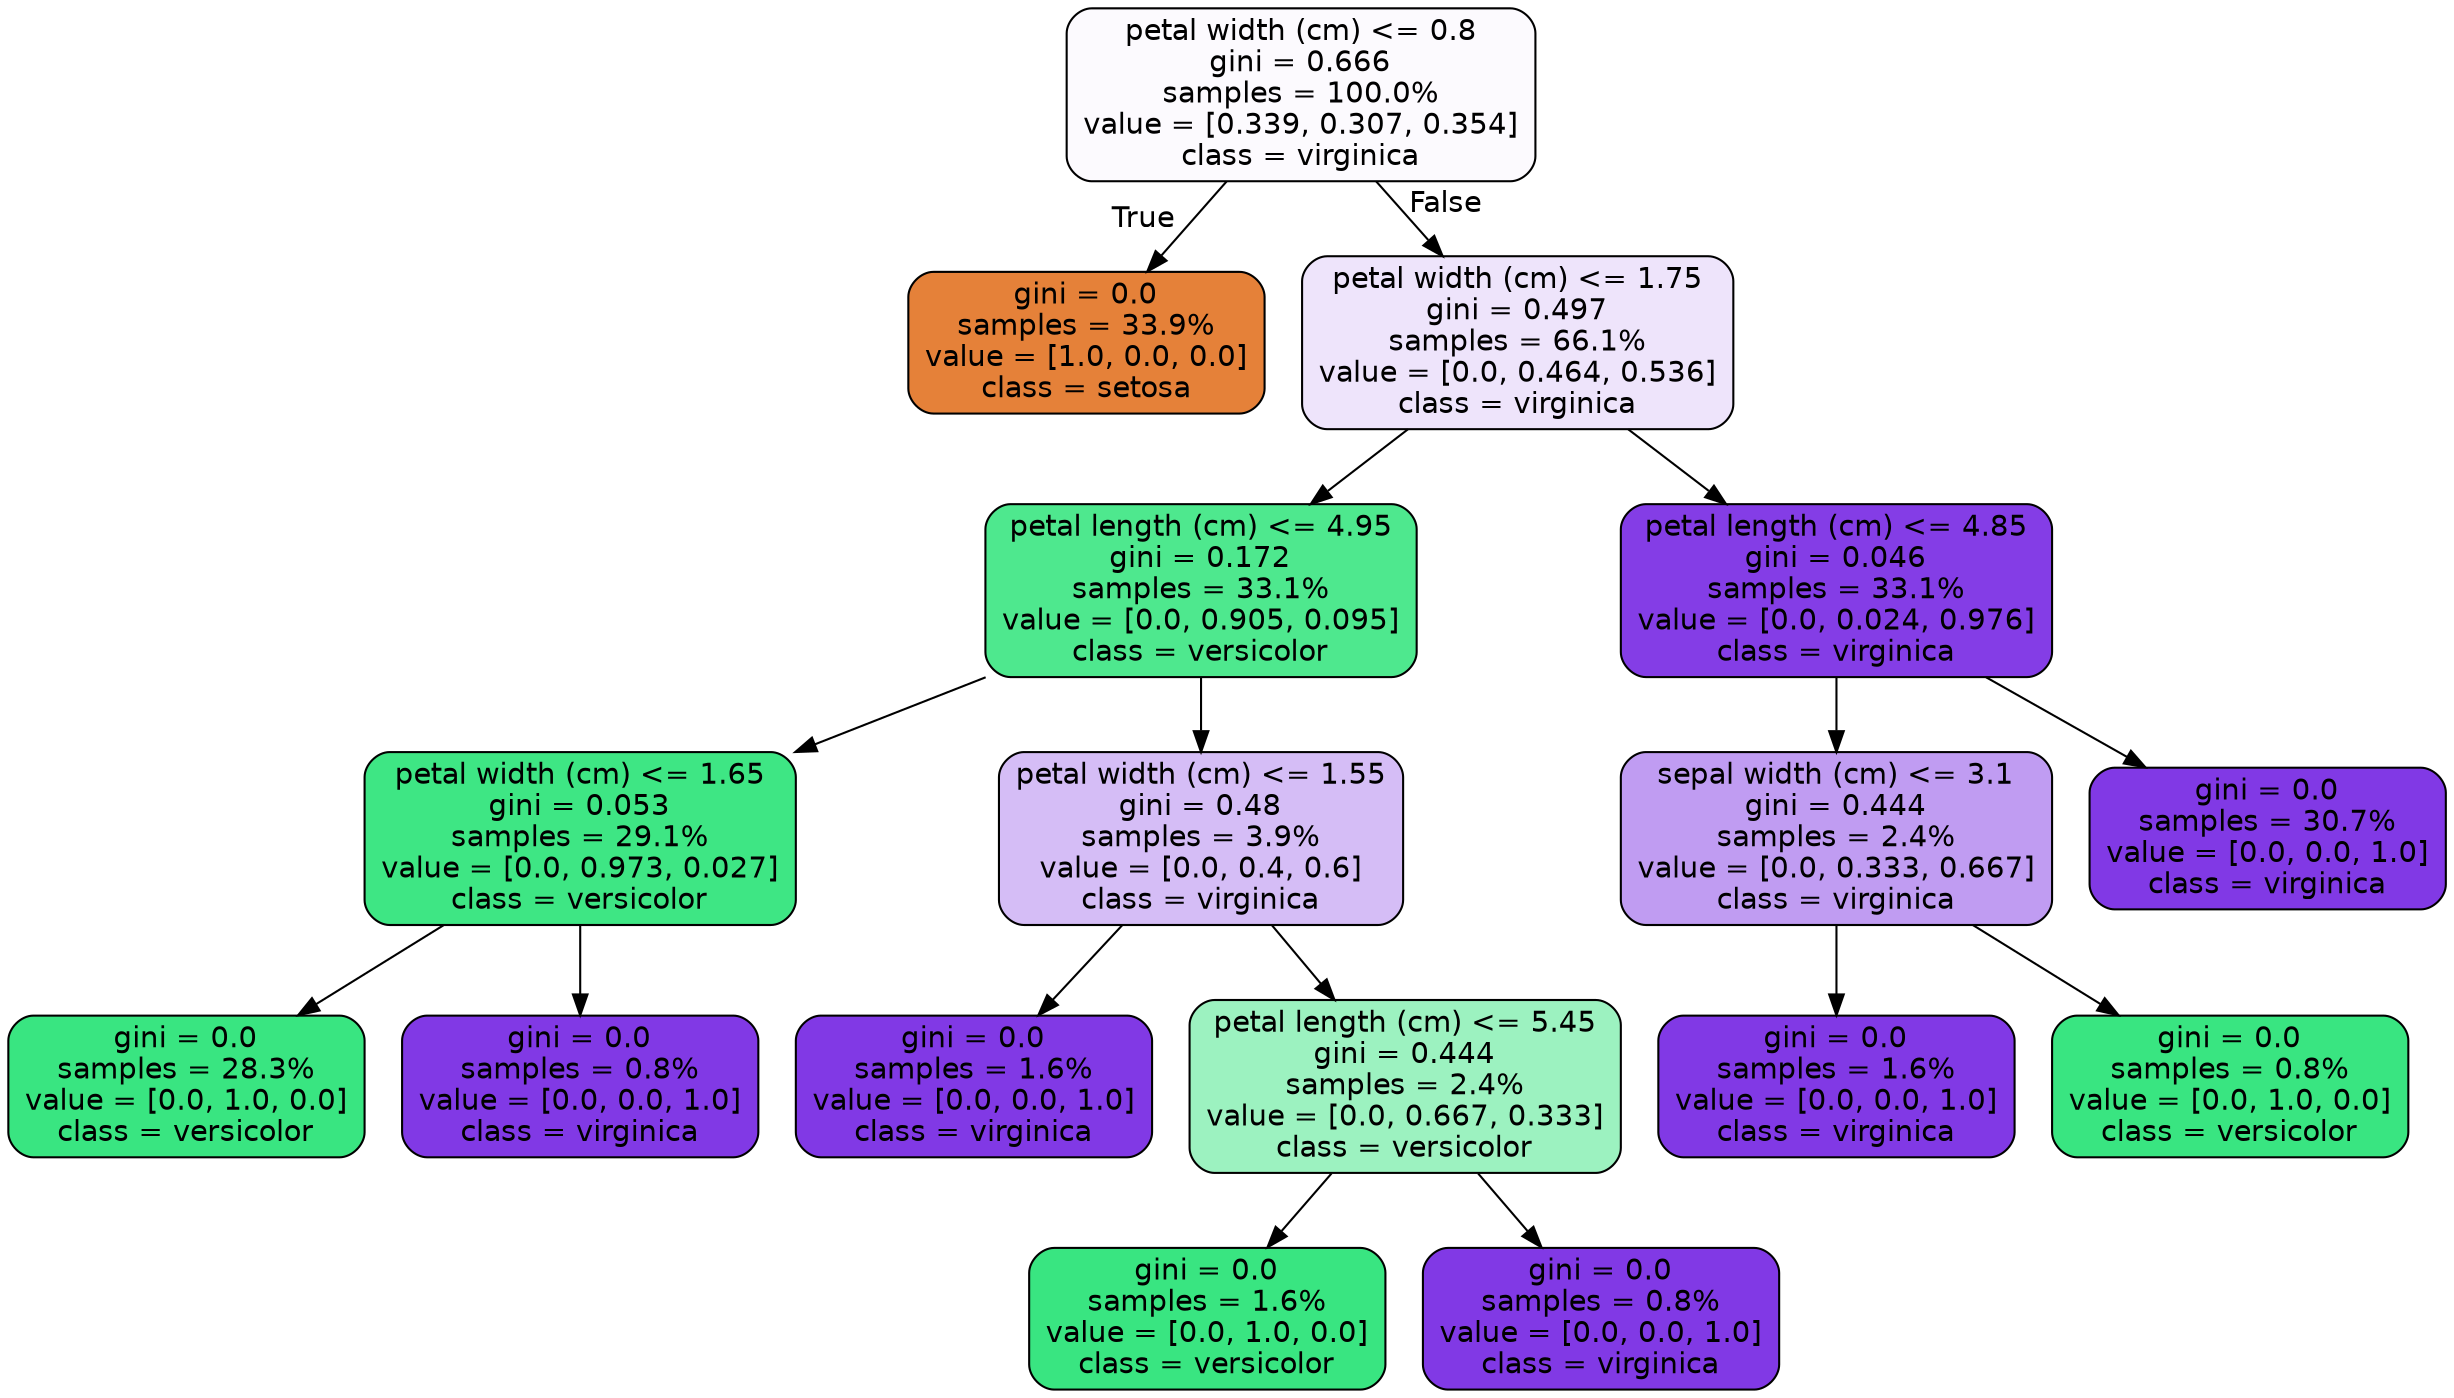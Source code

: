 digraph Tree {
node [shape=box, style="filled, rounded", color="black", fontname=helvetica] ;
edge [fontname=helvetica] ;
0 [label="petal width (cm) <= 0.8\ngini = 0.666\nsamples = 100.0%\nvalue = [0.339, 0.307, 0.354]\nclass = virginica", fillcolor="#8139e506"] ;
1 [label="gini = 0.0\nsamples = 33.9%\nvalue = [1.0, 0.0, 0.0]\nclass = setosa", fillcolor="#e58139ff"] ;
0 -> 1 [labeldistance=2.5, labelangle=45, headlabel="True"] ;
2 [label="petal width (cm) <= 1.75\ngini = 0.497\nsamples = 66.1%\nvalue = [0.0, 0.464, 0.536]\nclass = virginica", fillcolor="#8139e522"] ;
0 -> 2 [labeldistance=2.5, labelangle=-45, headlabel="False"] ;
3 [label="petal length (cm) <= 4.95\ngini = 0.172\nsamples = 33.1%\nvalue = [0.0, 0.905, 0.095]\nclass = versicolor", fillcolor="#39e581e4"] ;
2 -> 3 ;
4 [label="petal width (cm) <= 1.65\ngini = 0.053\nsamples = 29.1%\nvalue = [0.0, 0.973, 0.027]\nclass = versicolor", fillcolor="#39e581f8"] ;
3 -> 4 ;
5 [label="gini = 0.0\nsamples = 28.3%\nvalue = [0.0, 1.0, 0.0]\nclass = versicolor", fillcolor="#39e581ff"] ;
4 -> 5 ;
6 [label="gini = 0.0\nsamples = 0.8%\nvalue = [0.0, 0.0, 1.0]\nclass = virginica", fillcolor="#8139e5ff"] ;
4 -> 6 ;
7 [label="petal width (cm) <= 1.55\ngini = 0.48\nsamples = 3.9%\nvalue = [0.0, 0.4, 0.6]\nclass = virginica", fillcolor="#8139e555"] ;
3 -> 7 ;
8 [label="gini = 0.0\nsamples = 1.6%\nvalue = [0.0, 0.0, 1.0]\nclass = virginica", fillcolor="#8139e5ff"] ;
7 -> 8 ;
9 [label="petal length (cm) <= 5.45\ngini = 0.444\nsamples = 2.4%\nvalue = [0.0, 0.667, 0.333]\nclass = versicolor", fillcolor="#39e5817f"] ;
7 -> 9 ;
10 [label="gini = 0.0\nsamples = 1.6%\nvalue = [0.0, 1.0, 0.0]\nclass = versicolor", fillcolor="#39e581ff"] ;
9 -> 10 ;
11 [label="gini = 0.0\nsamples = 0.8%\nvalue = [0.0, 0.0, 1.0]\nclass = virginica", fillcolor="#8139e5ff"] ;
9 -> 11 ;
12 [label="petal length (cm) <= 4.85\ngini = 0.046\nsamples = 33.1%\nvalue = [0.0, 0.024, 0.976]\nclass = virginica", fillcolor="#8139e5f9"] ;
2 -> 12 ;
13 [label="sepal width (cm) <= 3.1\ngini = 0.444\nsamples = 2.4%\nvalue = [0.0, 0.333, 0.667]\nclass = virginica", fillcolor="#8139e57f"] ;
12 -> 13 ;
14 [label="gini = 0.0\nsamples = 1.6%\nvalue = [0.0, 0.0, 1.0]\nclass = virginica", fillcolor="#8139e5ff"] ;
13 -> 14 ;
15 [label="gini = 0.0\nsamples = 0.8%\nvalue = [0.0, 1.0, 0.0]\nclass = versicolor", fillcolor="#39e581ff"] ;
13 -> 15 ;
16 [label="gini = 0.0\nsamples = 30.7%\nvalue = [0.0, 0.0, 1.0]\nclass = virginica", fillcolor="#8139e5ff"] ;
12 -> 16 ;
}